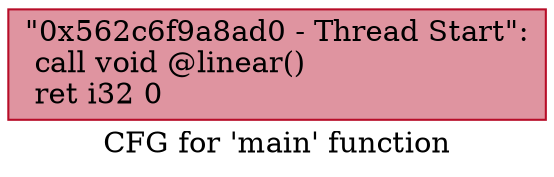digraph "CFG for 'main' function" {
	label="CFG for 'main' function";

	Node0x562c6f9a8ad0 [shape=record,color="#b70d28ff", style=filled, fillcolor="#b70d2870",label="{\"0x562c6f9a8ad0 - Thread Start\":\l  call void @linear()\l  ret i32 0\l}"];
}
